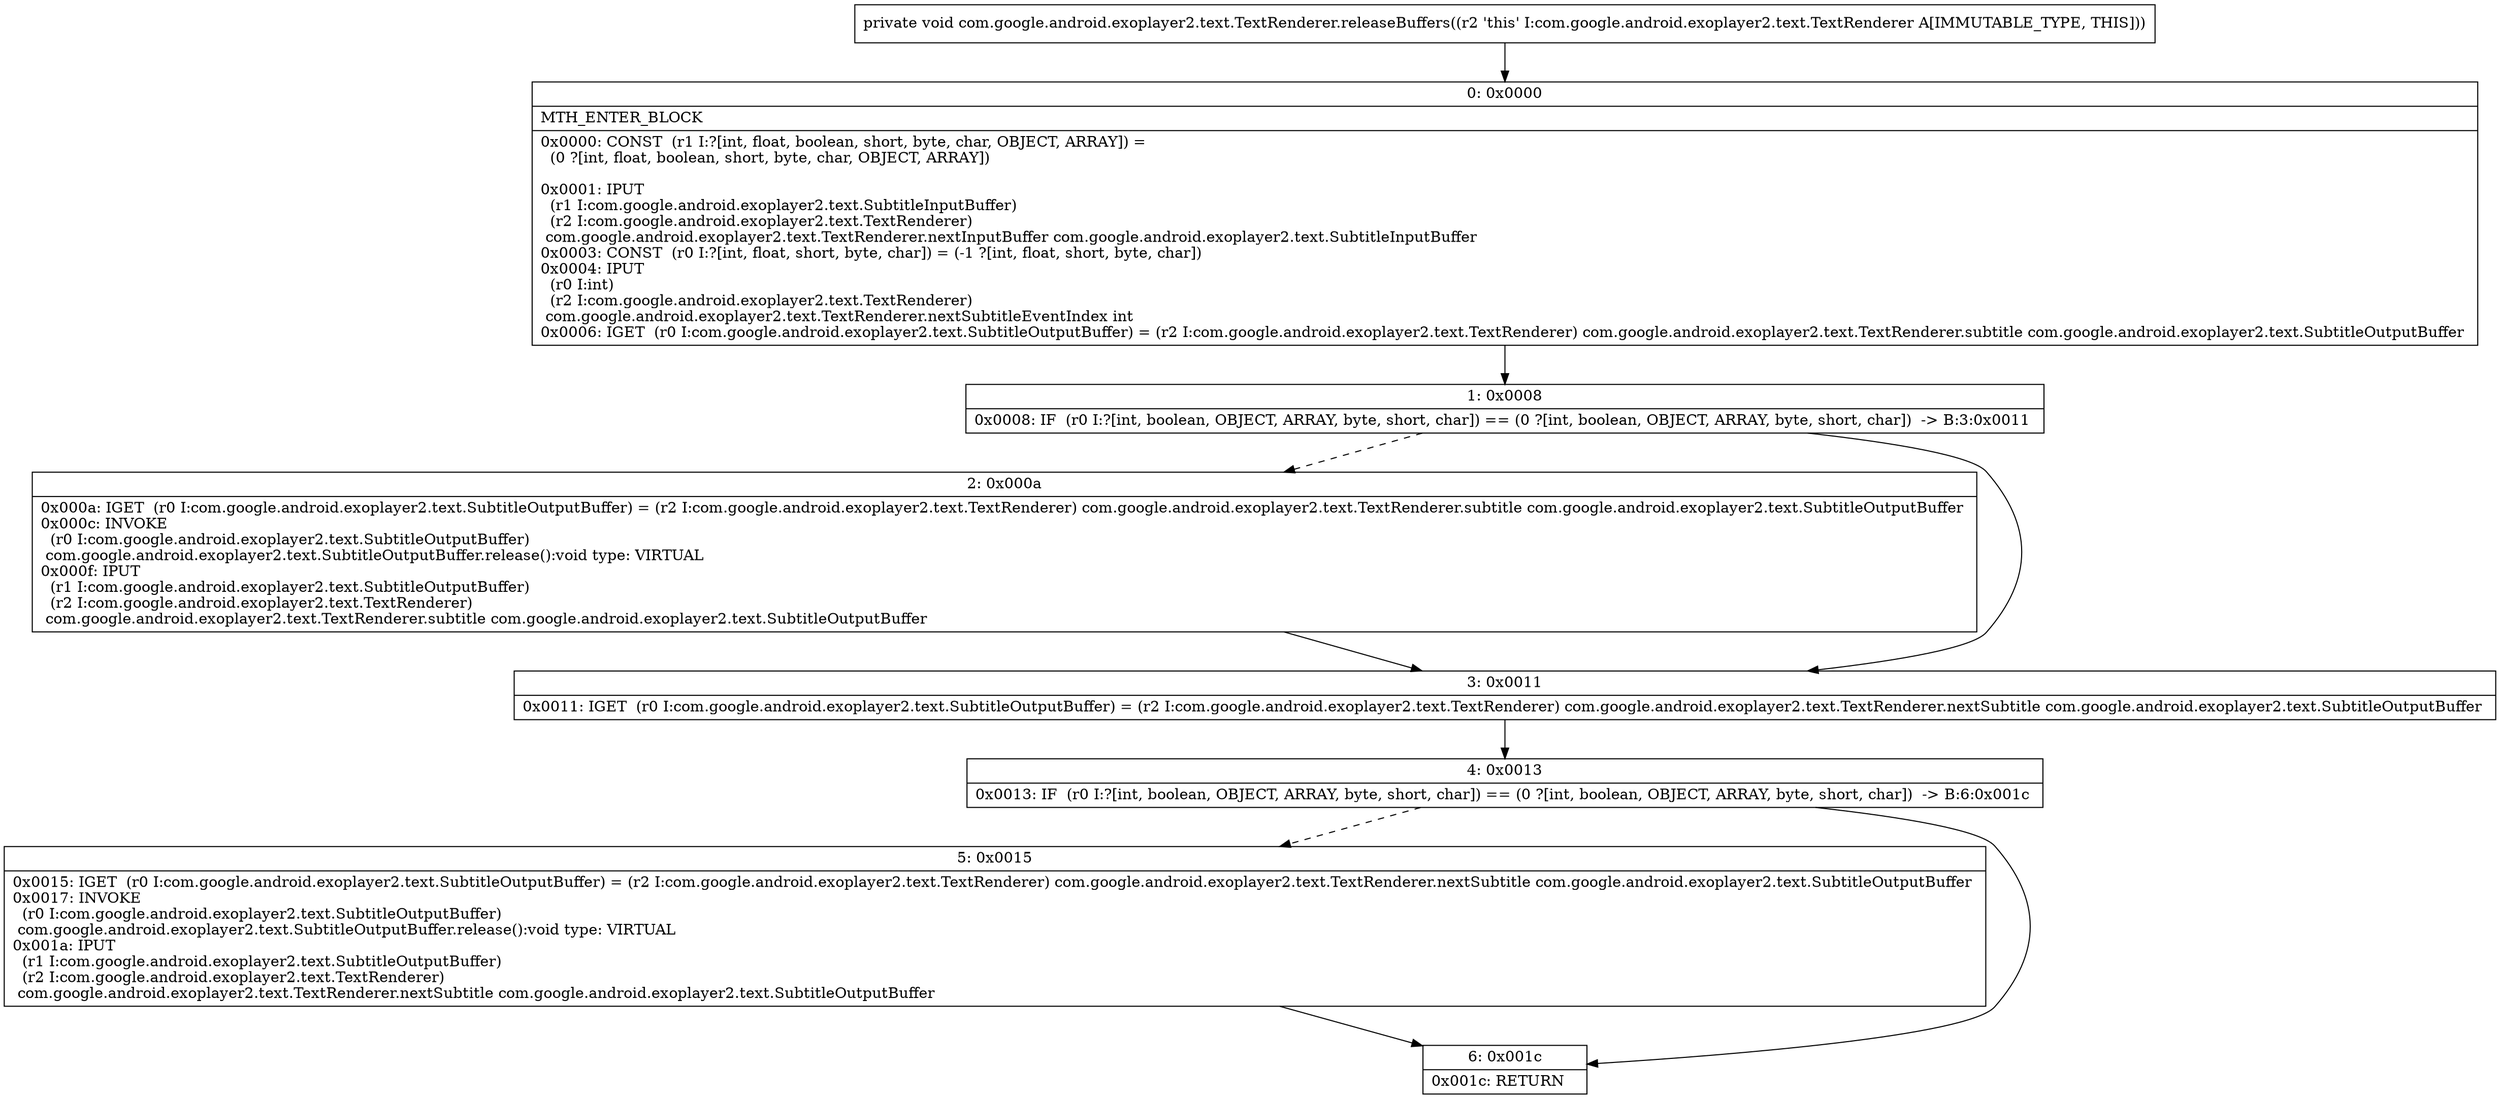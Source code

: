 digraph "CFG forcom.google.android.exoplayer2.text.TextRenderer.releaseBuffers()V" {
Node_0 [shape=record,label="{0\:\ 0x0000|MTH_ENTER_BLOCK\l|0x0000: CONST  (r1 I:?[int, float, boolean, short, byte, char, OBJECT, ARRAY]) = \l  (0 ?[int, float, boolean, short, byte, char, OBJECT, ARRAY])\l \l0x0001: IPUT  \l  (r1 I:com.google.android.exoplayer2.text.SubtitleInputBuffer)\l  (r2 I:com.google.android.exoplayer2.text.TextRenderer)\l com.google.android.exoplayer2.text.TextRenderer.nextInputBuffer com.google.android.exoplayer2.text.SubtitleInputBuffer \l0x0003: CONST  (r0 I:?[int, float, short, byte, char]) = (\-1 ?[int, float, short, byte, char]) \l0x0004: IPUT  \l  (r0 I:int)\l  (r2 I:com.google.android.exoplayer2.text.TextRenderer)\l com.google.android.exoplayer2.text.TextRenderer.nextSubtitleEventIndex int \l0x0006: IGET  (r0 I:com.google.android.exoplayer2.text.SubtitleOutputBuffer) = (r2 I:com.google.android.exoplayer2.text.TextRenderer) com.google.android.exoplayer2.text.TextRenderer.subtitle com.google.android.exoplayer2.text.SubtitleOutputBuffer \l}"];
Node_1 [shape=record,label="{1\:\ 0x0008|0x0008: IF  (r0 I:?[int, boolean, OBJECT, ARRAY, byte, short, char]) == (0 ?[int, boolean, OBJECT, ARRAY, byte, short, char])  \-\> B:3:0x0011 \l}"];
Node_2 [shape=record,label="{2\:\ 0x000a|0x000a: IGET  (r0 I:com.google.android.exoplayer2.text.SubtitleOutputBuffer) = (r2 I:com.google.android.exoplayer2.text.TextRenderer) com.google.android.exoplayer2.text.TextRenderer.subtitle com.google.android.exoplayer2.text.SubtitleOutputBuffer \l0x000c: INVOKE  \l  (r0 I:com.google.android.exoplayer2.text.SubtitleOutputBuffer)\l com.google.android.exoplayer2.text.SubtitleOutputBuffer.release():void type: VIRTUAL \l0x000f: IPUT  \l  (r1 I:com.google.android.exoplayer2.text.SubtitleOutputBuffer)\l  (r2 I:com.google.android.exoplayer2.text.TextRenderer)\l com.google.android.exoplayer2.text.TextRenderer.subtitle com.google.android.exoplayer2.text.SubtitleOutputBuffer \l}"];
Node_3 [shape=record,label="{3\:\ 0x0011|0x0011: IGET  (r0 I:com.google.android.exoplayer2.text.SubtitleOutputBuffer) = (r2 I:com.google.android.exoplayer2.text.TextRenderer) com.google.android.exoplayer2.text.TextRenderer.nextSubtitle com.google.android.exoplayer2.text.SubtitleOutputBuffer \l}"];
Node_4 [shape=record,label="{4\:\ 0x0013|0x0013: IF  (r0 I:?[int, boolean, OBJECT, ARRAY, byte, short, char]) == (0 ?[int, boolean, OBJECT, ARRAY, byte, short, char])  \-\> B:6:0x001c \l}"];
Node_5 [shape=record,label="{5\:\ 0x0015|0x0015: IGET  (r0 I:com.google.android.exoplayer2.text.SubtitleOutputBuffer) = (r2 I:com.google.android.exoplayer2.text.TextRenderer) com.google.android.exoplayer2.text.TextRenderer.nextSubtitle com.google.android.exoplayer2.text.SubtitleOutputBuffer \l0x0017: INVOKE  \l  (r0 I:com.google.android.exoplayer2.text.SubtitleOutputBuffer)\l com.google.android.exoplayer2.text.SubtitleOutputBuffer.release():void type: VIRTUAL \l0x001a: IPUT  \l  (r1 I:com.google.android.exoplayer2.text.SubtitleOutputBuffer)\l  (r2 I:com.google.android.exoplayer2.text.TextRenderer)\l com.google.android.exoplayer2.text.TextRenderer.nextSubtitle com.google.android.exoplayer2.text.SubtitleOutputBuffer \l}"];
Node_6 [shape=record,label="{6\:\ 0x001c|0x001c: RETURN   \l}"];
MethodNode[shape=record,label="{private void com.google.android.exoplayer2.text.TextRenderer.releaseBuffers((r2 'this' I:com.google.android.exoplayer2.text.TextRenderer A[IMMUTABLE_TYPE, THIS])) }"];
MethodNode -> Node_0;
Node_0 -> Node_1;
Node_1 -> Node_2[style=dashed];
Node_1 -> Node_3;
Node_2 -> Node_3;
Node_3 -> Node_4;
Node_4 -> Node_5[style=dashed];
Node_4 -> Node_6;
Node_5 -> Node_6;
}

